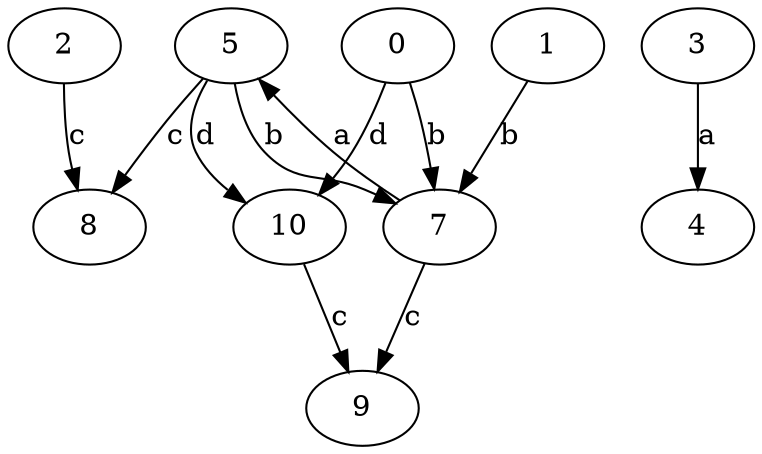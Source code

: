 strict digraph  {
2;
3;
4;
5;
7;
8;
9;
0;
1;
10;
2 -> 8  [label=c];
3 -> 4  [label=a];
5 -> 7  [label=b];
5 -> 8  [label=c];
5 -> 10  [label=d];
7 -> 5  [label=a];
7 -> 9  [label=c];
0 -> 7  [label=b];
0 -> 10  [label=d];
1 -> 7  [label=b];
10 -> 9  [label=c];
}

